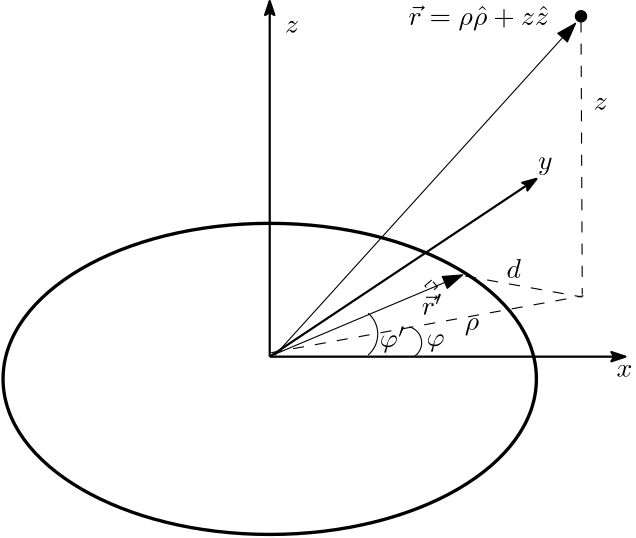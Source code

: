 <?xml version="1.0"?>
<!DOCTYPE ipe SYSTEM "ipe.dtd">
<ipe version="70206" creator="Ipe 7.2.7">
<info created="D:20150924160918" modified="D:20180928092741"/>
<ipestyle name="basic">
<symbol name="arrow/arc(spx)">
<path stroke="sym-stroke" fill="sym-stroke" pen="sym-pen">
0 0 m
-1 0.333 l
-1 -0.333 l
h
</path>
</symbol>
<symbol name="arrow/farc(spx)">
<path stroke="sym-stroke" fill="white" pen="sym-pen">
0 0 m
-1 0.333 l
-1 -0.333 l
h
</path>
</symbol>
<symbol name="arrow/ptarc(spx)">
<path stroke="sym-stroke" fill="sym-stroke" pen="sym-pen">
0 0 m
-1 0.333 l
-0.8 0 l
-1 -0.333 l
h
</path>
</symbol>
<symbol name="arrow/fptarc(spx)">
<path stroke="sym-stroke" fill="white" pen="sym-pen">
0 0 m
-1 0.333 l
-0.8 0 l
-1 -0.333 l
h
</path>
</symbol>
<symbol name="mark/circle(sx)" transformations="translations">
<path fill="sym-stroke">
0.6 0 0 0.6 0 0 e
0.4 0 0 0.4 0 0 e
</path>
</symbol>
<symbol name="mark/disk(sx)" transformations="translations">
<path fill="sym-stroke">
0.6 0 0 0.6 0 0 e
</path>
</symbol>
<symbol name="mark/fdisk(sfx)" transformations="translations">
<group>
<path fill="sym-fill">
0.5 0 0 0.5 0 0 e
</path>
<path fill="sym-stroke" fillrule="eofill">
0.6 0 0 0.6 0 0 e
0.4 0 0 0.4 0 0 e
</path>
</group>
</symbol>
<symbol name="mark/box(sx)" transformations="translations">
<path fill="sym-stroke" fillrule="eofill">
-0.6 -0.6 m
0.6 -0.6 l
0.6 0.6 l
-0.6 0.6 l
h
-0.4 -0.4 m
0.4 -0.4 l
0.4 0.4 l
-0.4 0.4 l
h
</path>
</symbol>
<symbol name="mark/square(sx)" transformations="translations">
<path fill="sym-stroke">
-0.6 -0.6 m
0.6 -0.6 l
0.6 0.6 l
-0.6 0.6 l
h
</path>
</symbol>
<symbol name="mark/fsquare(sfx)" transformations="translations">
<group>
<path fill="sym-fill">
-0.5 -0.5 m
0.5 -0.5 l
0.5 0.5 l
-0.5 0.5 l
h
</path>
<path fill="sym-stroke" fillrule="eofill">
-0.6 -0.6 m
0.6 -0.6 l
0.6 0.6 l
-0.6 0.6 l
h
-0.4 -0.4 m
0.4 -0.4 l
0.4 0.4 l
-0.4 0.4 l
h
</path>
</group>
</symbol>
<symbol name="mark/cross(sx)" transformations="translations">
<group>
<path fill="sym-stroke">
-0.43 -0.57 m
0.57 0.43 l
0.43 0.57 l
-0.57 -0.43 l
h
</path>
<path fill="sym-stroke">
-0.43 0.57 m
0.57 -0.43 l
0.43 -0.57 l
-0.57 0.43 l
h
</path>
</group>
</symbol>
<symbol name="arrow/fnormal(spx)">
<path stroke="sym-stroke" fill="white" pen="sym-pen">
0 0 m
-1 0.333 l
-1 -0.333 l
h
</path>
</symbol>
<symbol name="arrow/pointed(spx)">
<path stroke="sym-stroke" fill="sym-stroke" pen="sym-pen">
0 0 m
-1 0.333 l
-0.8 0 l
-1 -0.333 l
h
</path>
</symbol>
<symbol name="arrow/fpointed(spx)">
<path stroke="sym-stroke" fill="white" pen="sym-pen">
0 0 m
-1 0.333 l
-0.8 0 l
-1 -0.333 l
h
</path>
</symbol>
<symbol name="arrow/linear(spx)">
<path stroke="sym-stroke" pen="sym-pen">
-1 0.333 m
0 0 l
-1 -0.333 l
</path>
</symbol>
<symbol name="arrow/fdouble(spx)">
<path stroke="sym-stroke" fill="white" pen="sym-pen">
0 0 m
-1 0.333 l
-1 -0.333 l
h
-1 0 m
-2 0.333 l
-2 -0.333 l
h
</path>
</symbol>
<symbol name="arrow/double(spx)">
<path stroke="sym-stroke" fill="sym-stroke" pen="sym-pen">
0 0 m
-1 0.333 l
-1 -0.333 l
h
-1 0 m
-2 0.333 l
-2 -0.333 l
h
</path>
</symbol>
<pen name="heavier" value="0.8"/>
<pen name="fat" value="1.2"/>
<pen name="ultrafat" value="2"/>
<symbolsize name="large" value="5"/>
<symbolsize name="small" value="2"/>
<symbolsize name="tiny" value="1.1"/>
<arrowsize name="large" value="10"/>
<arrowsize name="small" value="5"/>
<arrowsize name="tiny" value="3"/>
<color name="red" value="1 0 0"/>
<color name="green" value="0 1 0"/>
<color name="blue" value="0 0 1"/>
<color name="yellow" value="1 1 0"/>
<color name="orange" value="1 0.647 0"/>
<color name="gold" value="1 0.843 0"/>
<color name="purple" value="0.627 0.125 0.941"/>
<color name="gray" value="0.745"/>
<color name="brown" value="0.647 0.165 0.165"/>
<color name="navy" value="0 0 0.502"/>
<color name="pink" value="1 0.753 0.796"/>
<color name="seagreen" value="0.18 0.545 0.341"/>
<color name="turquoise" value="0.251 0.878 0.816"/>
<color name="violet" value="0.933 0.51 0.933"/>
<color name="darkblue" value="0 0 0.545"/>
<color name="darkcyan" value="0 0.545 0.545"/>
<color name="darkgray" value="0.663"/>
<color name="darkgreen" value="0 0.392 0"/>
<color name="darkmagenta" value="0.545 0 0.545"/>
<color name="darkorange" value="1 0.549 0"/>
<color name="darkred" value="0.545 0 0"/>
<color name="lightblue" value="0.678 0.847 0.902"/>
<color name="lightcyan" value="0.878 1 1"/>
<color name="lightgray" value="0.827"/>
<color name="lightgreen" value="0.565 0.933 0.565"/>
<color name="lightyellow" value="1 1 0.878"/>
<dashstyle name="dashed" value="[4] 0"/>
<dashstyle name="dotted" value="[1 3] 0"/>
<dashstyle name="dash dotted" value="[4 2 1 2] 0"/>
<dashstyle name="dash dot dotted" value="[4 2 1 2 1 2] 0"/>
<textsize name="large" value="\large"/>
<textsize name="Large" value="\Large"/>
<textsize name="LARGE" value="\LARGE"/>
<textsize name="huge" value="\huge"/>
<textsize name="Huge" value="\Huge"/>
<textsize name="small" value="\small"/>
<textsize name="footnote" value="\footnotesize"/>
<textsize name="tiny" value="\tiny"/>
<textstyle name="center" begin="\begin{center}" end="\end{center}"/>
<textstyle name="itemize" begin="\begin{itemize}" end="\end{itemize}"/>
<textstyle name="item" begin="\begin{itemize}\item{}" end="\end{itemize}"/>
<gridsize name="4 pts" value="4"/>
<gridsize name="8 pts (~3 mm)" value="8"/>
<gridsize name="16 pts (~6 mm)" value="16"/>
<gridsize name="32 pts (~12 mm)" value="32"/>
<gridsize name="10 pts (~3.5 mm)" value="10"/>
<gridsize name="20 pts (~7 mm)" value="20"/>
<gridsize name="14 pts (~5 mm)" value="14"/>
<gridsize name="28 pts (~10 mm)" value="28"/>
<gridsize name="56 pts (~20 mm)" value="56"/>
<anglesize name="90 deg" value="90"/>
<anglesize name="60 deg" value="60"/>
<anglesize name="45 deg" value="45"/>
<anglesize name="30 deg" value="30"/>
<anglesize name="22.5 deg" value="22.5"/>
<tiling name="falling" angle="-60" step="4" width="1"/>
<tiling name="rising" angle="30" step="4" width="1"/>
</ipestyle>
<page>
<layer name="alpha"/>
<layer name="beta"/>
<view layers="alpha" active="alpha"/>
<path layer="alpha" matrix="1 0 0 0.583333 0 285.333" stroke="black" fill="white" pen="fat">
96 0 0 96 192 704 e
</path>
<path stroke="black" fill="white" pen="heavier" arrow="pointed/small">
192 704 m
320 704 l
</path>
<path stroke="black" pen="heavier" arrow="pointed/small">
192 704 m
192 832 l
</path>
<path stroke="black" fill="white" pen="heavier" arrow="pointed/small">
192 704 m
288 768 l
</path>
<path matrix="1 0 0 1 -47.8049 42.7967" stroke="black" fill="black">
2.03609 0 0 2.03609 351.87 783.74 e
</path>
<path matrix="0.68314 0 0 1.53529 62.679 -377.825" stroke="black" fill="black" arrow="normal/normal">
192.065 704.976 m
350.504 782.829 l
</path>
<text transformations="translations" pos="288.585 771.447" stroke="black" type="label" width="5.242" height="4.297" depth="1.93" valign="baseline" style="math">y</text>
<text transformations="translations" pos="316.813 696.78" stroke="black" type="label" width="5.694" height="4.289" depth="0" valign="baseline" style="math">x</text>
<text transformations="translations" pos="197.528 820.618" stroke="black" type="label" width="5.071" height="4.289" depth="0" valign="baseline" style="math">z</text>
<path stroke="black" fill="black" dash="dashed">
304.065 824.715 m
304.52 726.374 l
304.52 726.374 l
</path>
<path matrix="0.640184 -0.768221 0.768221 0.640184 -470.295 454.568" stroke="black" fill="white" dash="dashed">
248.52 730.927 m
248.52 727.74 l
251.707 727.74 l
251.707 730.927 l
h
</path>
<path stroke="black" fill="white" arrow="normal/normal">
192.248 704.215 m
261.462 733.443 l
</path>
<text matrix="1 0 0 1 11.8374 2.73171" transformations="translations" pos="234.862 716.358" stroke="black" type="label" width="7.567" height="7.49" depth="0" valign="baseline" style="math">\vec{r}&apos;</text>
<path stroke="black" fill="white" dash="dashed">
192.52 705.431 m
304.976 725.919 l
</path>
<path stroke="black" fill="white" dash="dashed">
262.4 733.03 m
304.52 725.463 l
</path>
<text transformations="translations" pos="262.179 713.626" stroke="black" type="label" width="5.151" height="4.297" depth="1.93" valign="baseline" style="math">\rho</text>
<text transformations="translations" pos="277.203 732.293" stroke="black" type="label" width="5.185" height="6.918" depth="0" valign="baseline" style="math">d</text>
<text transformations="translations" pos="308.618 792.846" stroke="black" type="label" width="5.071" height="4.289" depth="0" valign="baseline" style="math">z</text>
<text matrix="0.850942 -0.525259 0.525259 0.850942 -395.442 267.841" transformations="translations" pos="250.552 807.555" stroke="black" type="label" width="50.676" height="7.125" depth="1.93" valign="baseline" style="math">\vec{r} = \rho \hat{\rho} + z \hat{z}</text>
<path stroke="black">
244.248 704.24 m
5.88 0 0 5.88 240.821 709.018 242.146 714.747 a
</path>
<path stroke="black">
227.437 704.59 m
9.93351 0 0 9.93351 220.958 712.12 227.437 719.65 a
</path>
<text transformations="translations" pos="248.45 707.742" stroke="black" type="label" width="6.517" height="4.297" depth="1.93" valign="baseline" style="math">\varphi</text>
<text transformations="translations" pos="231.64 707.392" stroke="black" type="label" width="9.312" height="7.497" depth="1.93" valign="baseline" style="math">\varphi&apos;</text>
</page>
</ipe>
